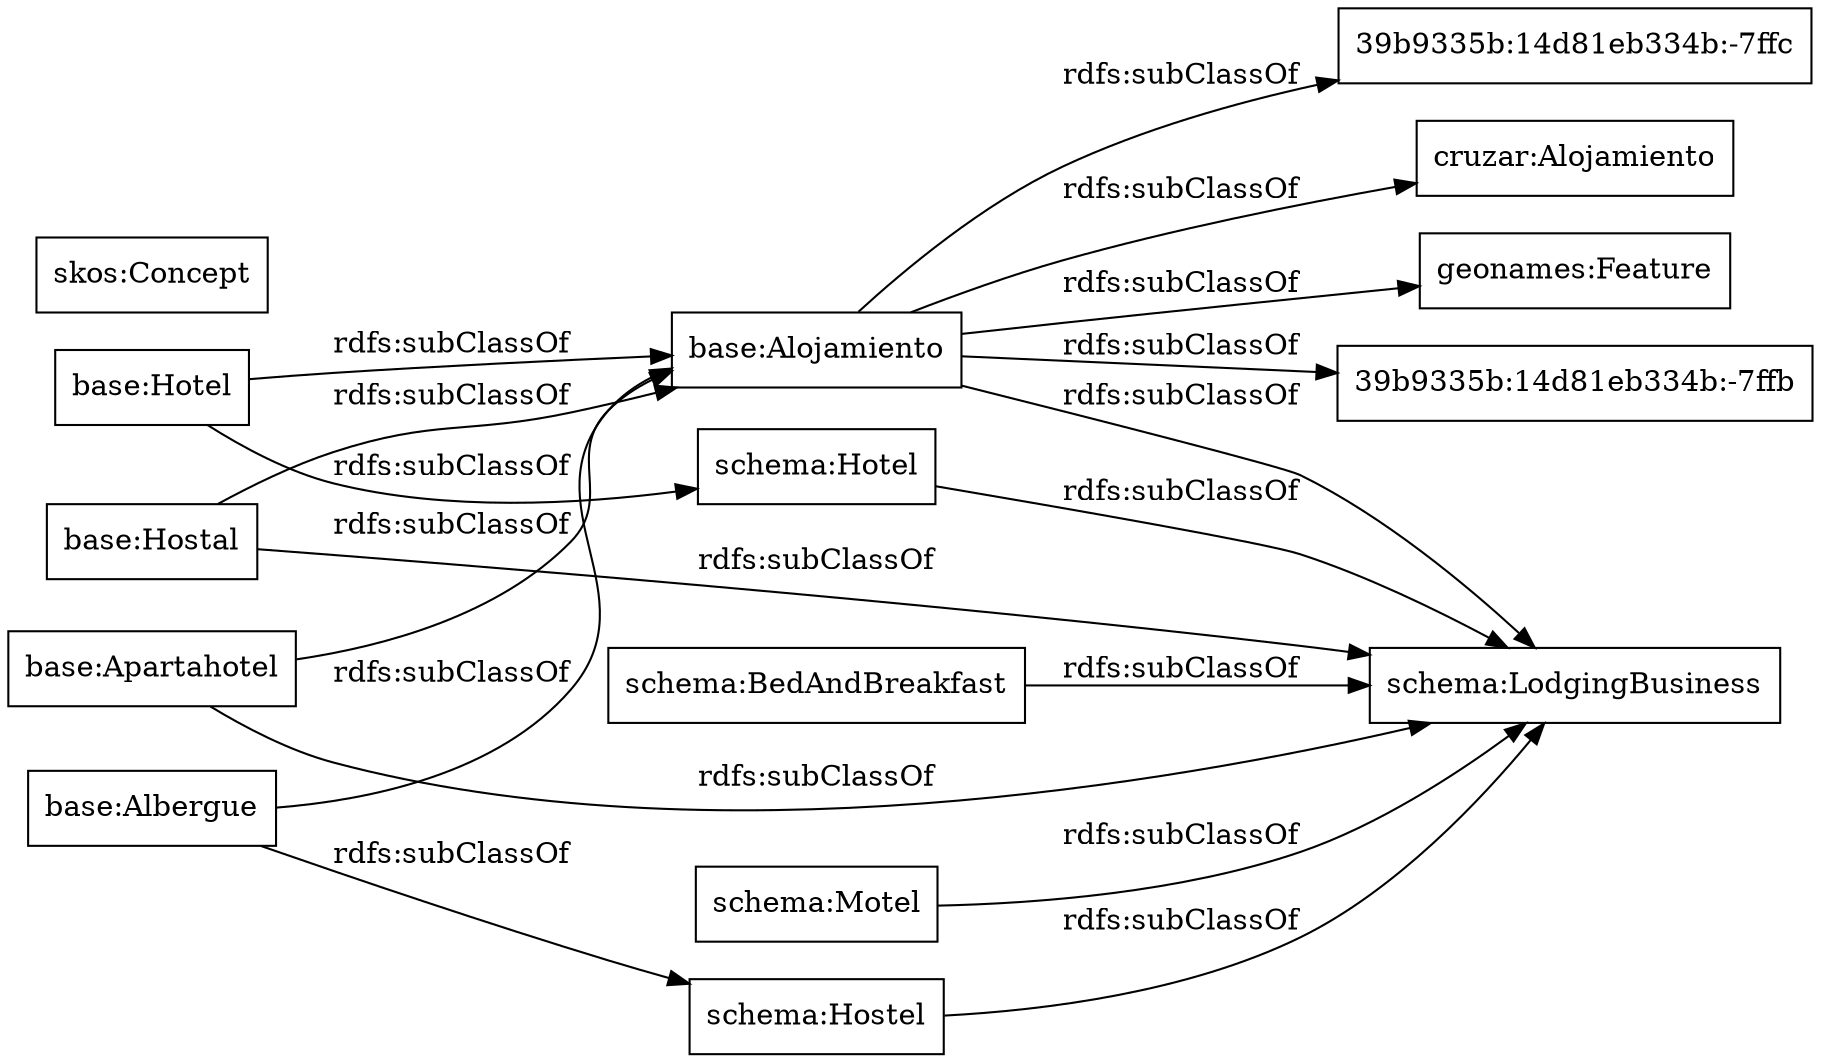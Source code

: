 digraph ar2dtool_diagram { 
rankdir=LR;
size="1000"
node [shape = rectangle, color="black"]; "base:Hotel" "schema:Hostel" "base:Hostal" "cruzar:Alojamiento" "base:Alojamiento" "schema:BedAndBreakfast" "geonames:Feature" "base:Apartahotel" "schema:Motel" "schema:LodgingBusiness" "skos:Concept" "schema:Hotel" "base:Albergue" "39b9335b:14d81eb334b:-7ffb" "39b9335b:14d81eb334b:-7ffc" ; /*classes style*/
	"base:Alojamiento" -> "cruzar:Alojamiento" [ label = "rdfs:subClassOf" ];
	"base:Alojamiento" -> "39b9335b:14d81eb334b:-7ffb" [ label = "rdfs:subClassOf" ];
	"base:Alojamiento" -> "geonames:Feature" [ label = "rdfs:subClassOf" ];
	"base:Alojamiento" -> "schema:LodgingBusiness" [ label = "rdfs:subClassOf" ];
	"base:Alojamiento" -> "39b9335b:14d81eb334b:-7ffc" [ label = "rdfs:subClassOf" ];
	"schema:BedAndBreakfast" -> "schema:LodgingBusiness" [ label = "rdfs:subClassOf" ];
	"base:Albergue" -> "base:Alojamiento" [ label = "rdfs:subClassOf" ];
	"base:Albergue" -> "schema:Hostel" [ label = "rdfs:subClassOf" ];
	"base:Hostal" -> "base:Alojamiento" [ label = "rdfs:subClassOf" ];
	"base:Hostal" -> "schema:LodgingBusiness" [ label = "rdfs:subClassOf" ];
	"schema:Hotel" -> "schema:LodgingBusiness" [ label = "rdfs:subClassOf" ];
	"base:Hotel" -> "base:Alojamiento" [ label = "rdfs:subClassOf" ];
	"base:Hotel" -> "schema:Hotel" [ label = "rdfs:subClassOf" ];
	"schema:Motel" -> "schema:LodgingBusiness" [ label = "rdfs:subClassOf" ];
	"schema:Hostel" -> "schema:LodgingBusiness" [ label = "rdfs:subClassOf" ];
	"base:Apartahotel" -> "base:Alojamiento" [ label = "rdfs:subClassOf" ];
	"base:Apartahotel" -> "schema:LodgingBusiness" [ label = "rdfs:subClassOf" ];

}
